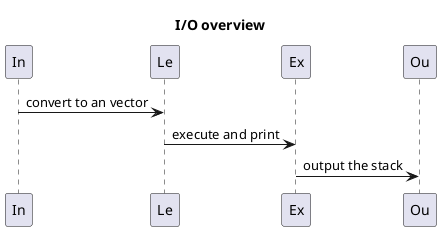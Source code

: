 @startuml
title I/O overview
In -> Le :convert to an vector
Le -> Ex :execute and print
Ex -> Ou :output the stack
@enduml

